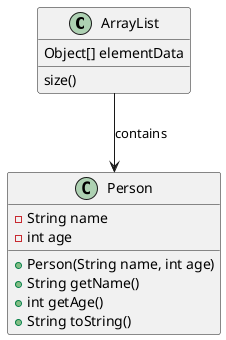 @startuml
'https://plantuml.com/class-diagram


class ArrayList {
Object[] elementData
size()
}

class Person {
- String name
- int age
+ Person(String name, int age)
+ String getName()
+ int getAge()
+ String toString()
}

ArrayList --> Person : contains

@enduml